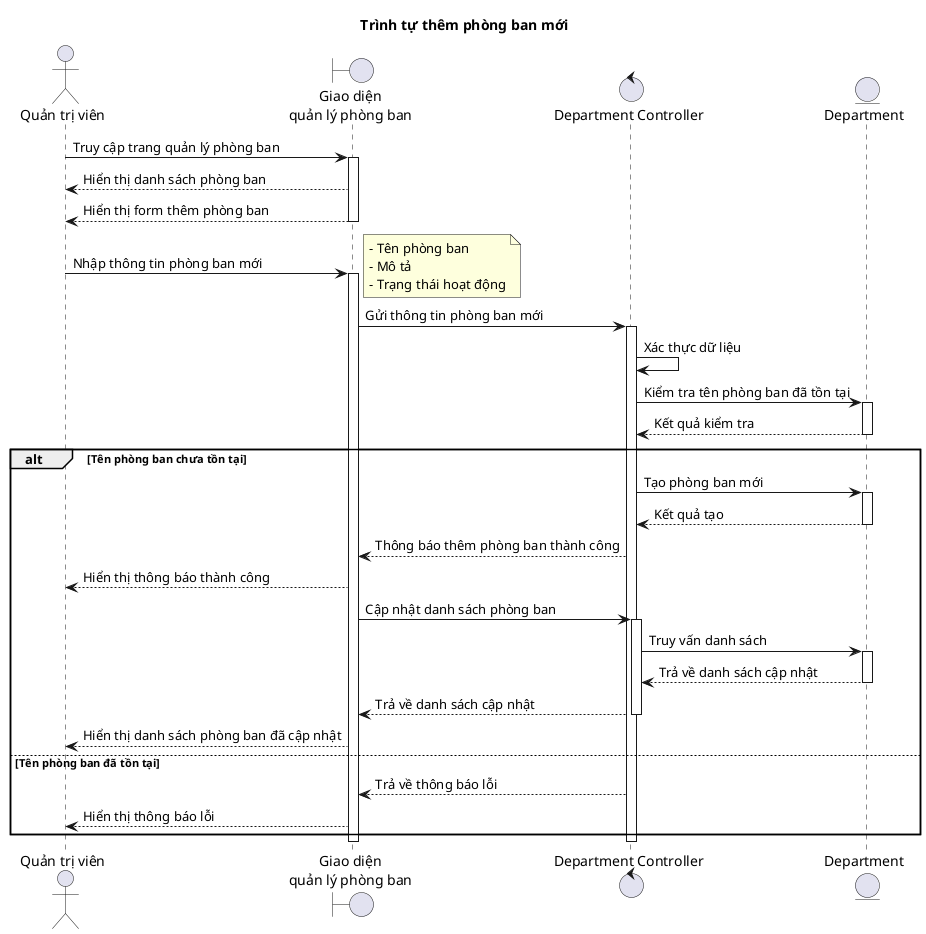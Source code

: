@startuml Thêm phòng ban mới
title Trình tự thêm phòng ban mới

actor "Quản trị viên" as Admin
boundary "Giao diện\nquản lý phòng ban" as UI
control "Department Controller" as Controller
entity "Department" as Entity

Admin -> UI: Truy cập trang quản lý phòng ban
activate UI

UI --> Admin: Hiển thị danh sách phòng ban
UI --> Admin: Hiển thị form thêm phòng ban
deactivate UI

Admin -> UI: Nhập thông tin phòng ban mới
activate UI
note right
  - Tên phòng ban
  - Mô tả
  - Trạng thái hoạt động
end note

UI -> Controller: Gửi thông tin phòng ban mới
activate Controller

Controller -> Controller: Xác thực dữ liệu

Controller -> Entity: Kiểm tra tên phòng ban đã tồn tại
activate Entity
Entity --> Controller: Kết quả kiểm tra
deactivate Entity

alt Tên phòng ban chưa tồn tại
    Controller -> Entity: Tạo phòng ban mới
    activate Entity
    Entity --> Controller: Kết quả tạo
    deactivate Entity
    
    Controller --> UI: Thông báo thêm phòng ban thành công
    UI --> Admin: Hiển thị thông báo thành công
    
    UI -> Controller: Cập nhật danh sách phòng ban
    activate Controller
    Controller -> Entity: Truy vấn danh sách
    activate Entity
    Entity --> Controller: Trả về danh sách cập nhật
    deactivate Entity
    Controller --> UI: Trả về danh sách cập nhật
    deactivate Controller
    
    UI --> Admin: Hiển thị danh sách phòng ban đã cập nhật
else Tên phòng ban đã tồn tại
    Controller --> UI: Trả về thông báo lỗi
    UI --> Admin: Hiển thị thông báo lỗi
end

deactivate Controller
deactivate UI

@enduml 